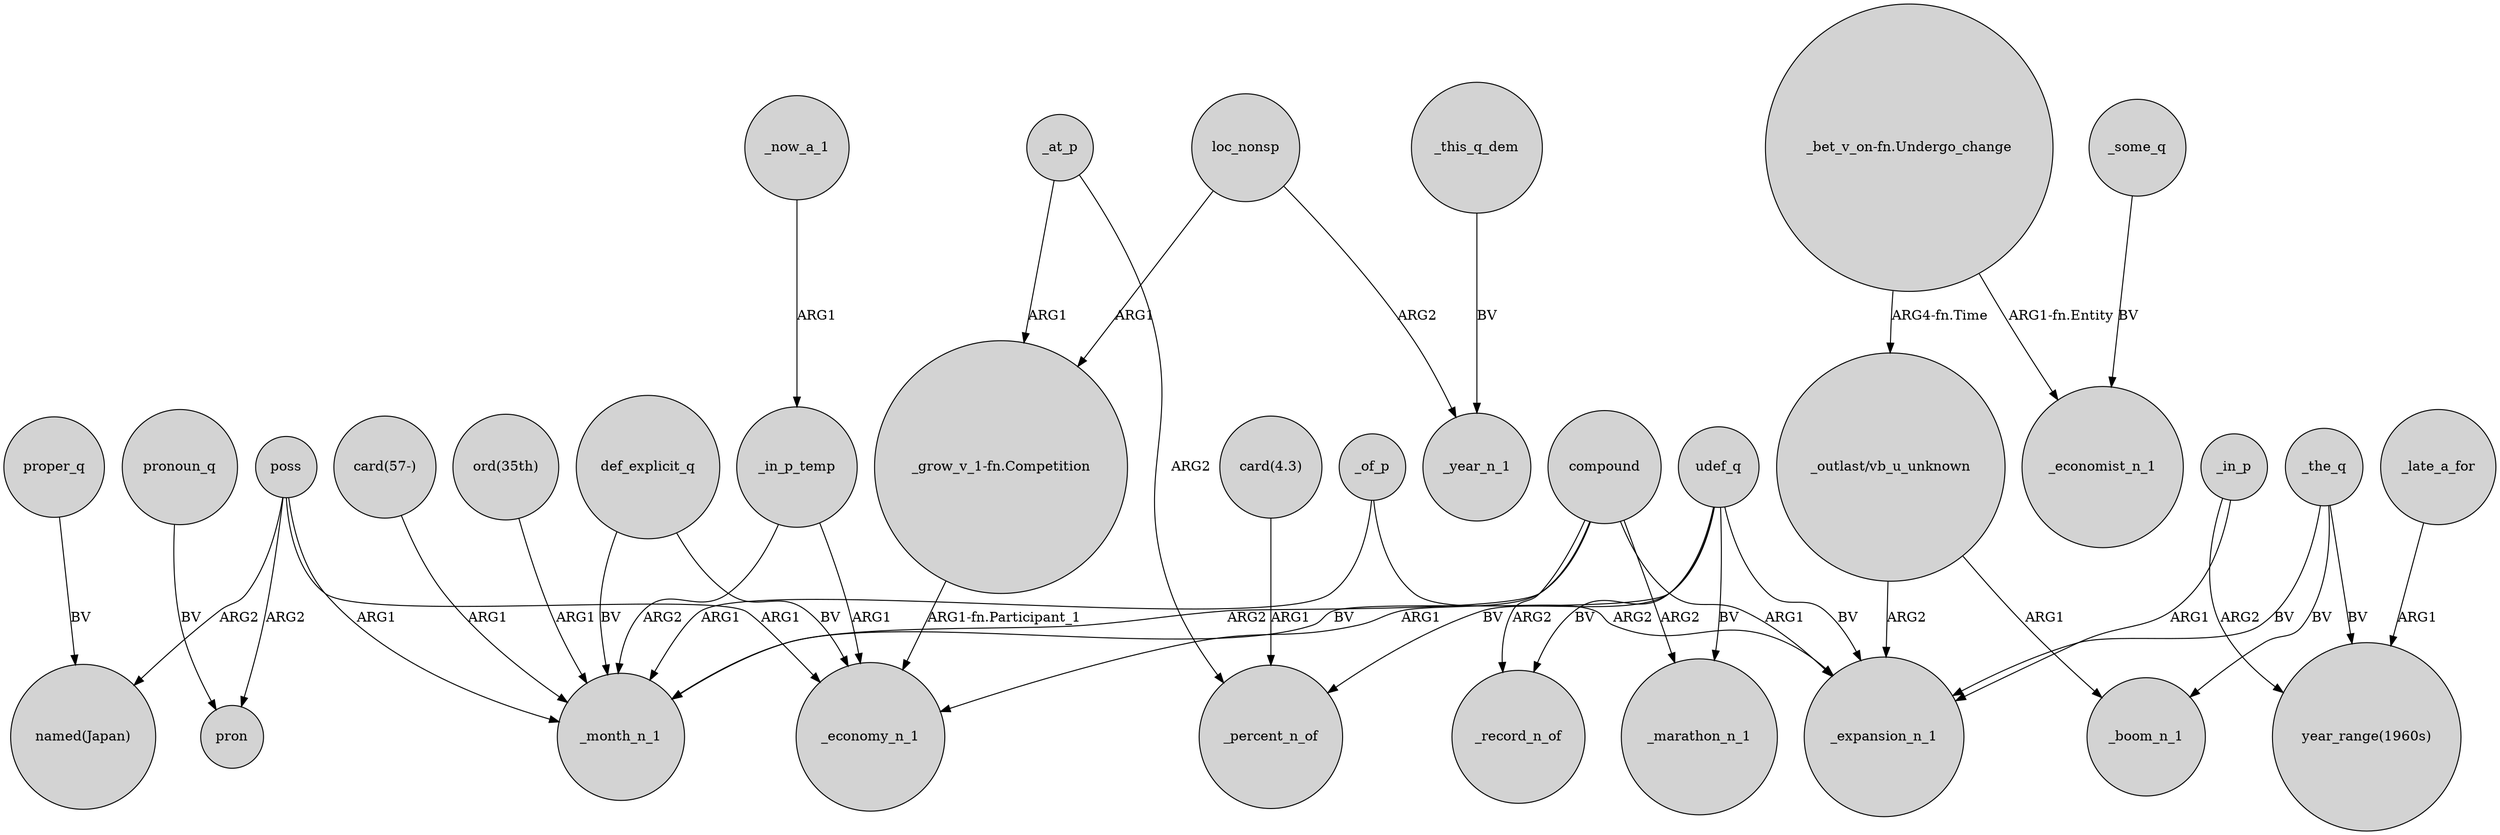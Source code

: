 digraph {
	node [shape=circle style=filled]
	udef_q -> _month_n_1 [label=BV]
	"card(4.3)" -> _percent_n_of [label=ARG1]
	udef_q -> _expansion_n_1 [label=BV]
	"_outlast/vb_u_unknown" -> _boom_n_1 [label=ARG1]
	_at_p -> _percent_n_of [label=ARG2]
	"card(57-)" -> _month_n_1 [label=ARG1]
	_now_a_1 -> _in_p_temp [label=ARG1]
	udef_q -> _record_n_of [label=BV]
	_in_p -> "year_range(1960s)" [label=ARG2]
	"_bet_v_on-fn.Undergo_change" -> "_outlast/vb_u_unknown" [label="ARG4-fn.Time"]
	"_bet_v_on-fn.Undergo_change" -> _economist_n_1 [label="ARG1-fn.Entity"]
	_at_p -> "_grow_v_1-fn.Competition" [label=ARG1]
	poss -> "named(Japan)" [label=ARG2]
	_the_q -> "year_range(1960s)" [label=BV]
	_in_p -> _expansion_n_1 [label=ARG1]
	"ord(35th)" -> _month_n_1 [label=ARG1]
	compound -> _record_n_of [label=ARG2]
	compound -> _economy_n_1 [label=ARG1]
	loc_nonsp -> _year_n_1 [label=ARG2]
	_in_p_temp -> _economy_n_1 [label=ARG1]
	_of_p -> _expansion_n_1 [label=ARG2]
	pronoun_q -> pron [label=BV]
	_the_q -> _expansion_n_1 [label=BV]
	poss -> pron [label=ARG2]
	poss -> _economy_n_1 [label=ARG1]
	udef_q -> _percent_n_of [label=BV]
	_the_q -> _boom_n_1 [label=BV]
	_in_p_temp -> _month_n_1 [label=ARG2]
	udef_q -> _marathon_n_1 [label=BV]
	"_outlast/vb_u_unknown" -> _expansion_n_1 [label=ARG2]
	proper_q -> "named(Japan)" [label=BV]
	_of_p -> _month_n_1 [label=ARG1]
	poss -> _month_n_1 [label=ARG1]
	_this_q_dem -> _year_n_1 [label=BV]
	compound -> _marathon_n_1 [label=ARG2]
	def_explicit_q -> _month_n_1 [label=BV]
	_some_q -> _economist_n_1 [label=BV]
	compound -> _expansion_n_1 [label=ARG1]
	def_explicit_q -> _economy_n_1 [label=BV]
	_late_a_for -> "year_range(1960s)" [label=ARG1]
	"_grow_v_1-fn.Competition" -> _economy_n_1 [label="ARG1-fn.Participant_1"]
	compound -> _month_n_1 [label=ARG2]
	loc_nonsp -> "_grow_v_1-fn.Competition" [label=ARG1]
}
